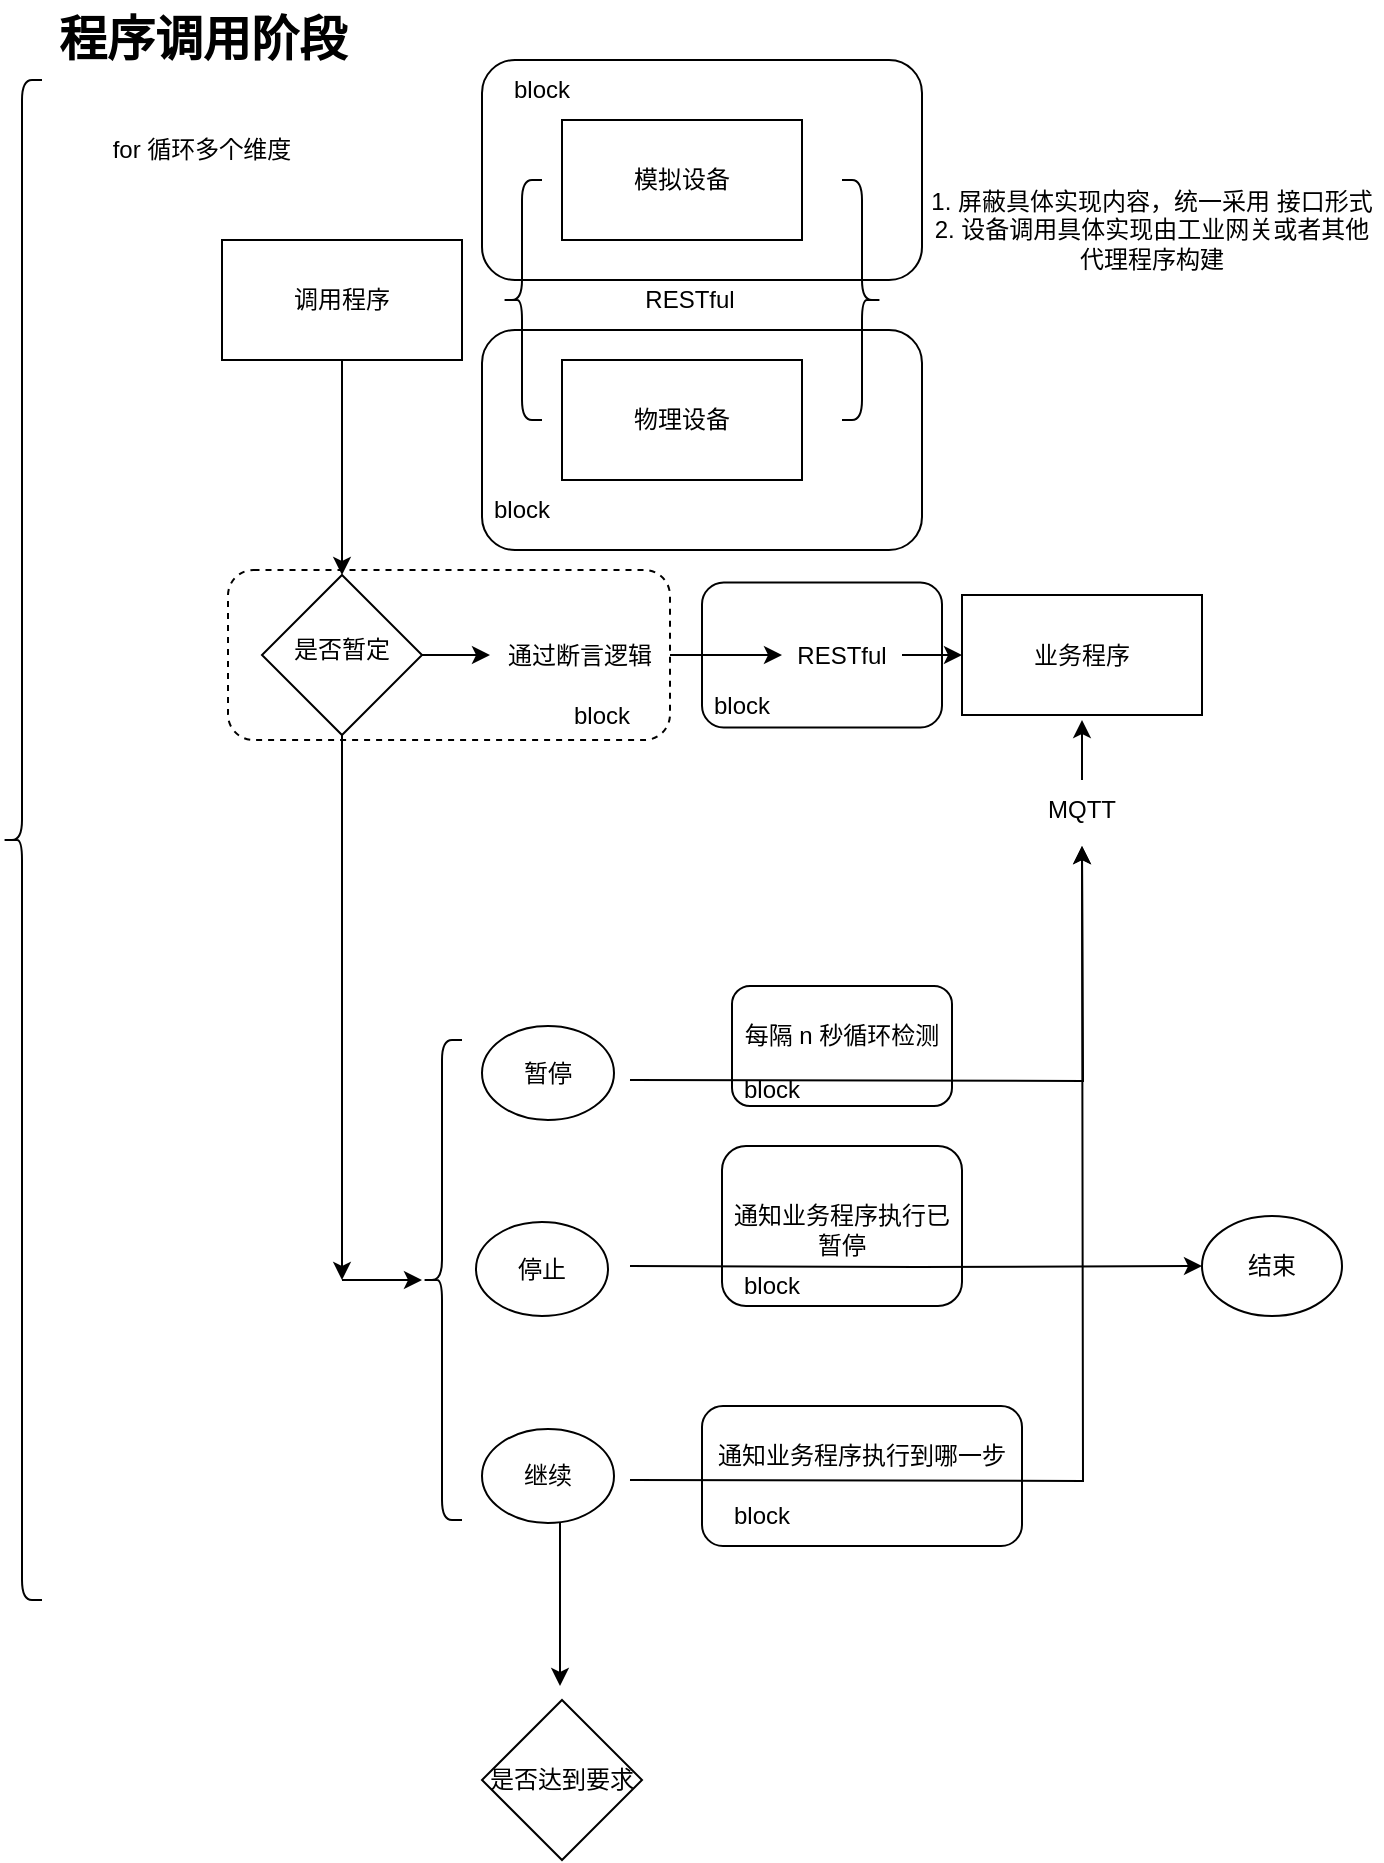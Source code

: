 <mxfile version="22.1.15" type="github">
  <diagram name="第 1 页" id="AhcroDPNdXlM7h-OtcJX">
    <mxGraphModel dx="1394" dy="783" grid="1" gridSize="10" guides="1" tooltips="1" connect="1" arrows="1" fold="1" page="1" pageScale="1" pageWidth="827" pageHeight="1169" math="0" shadow="0">
      <root>
        <mxCell id="0" />
        <mxCell id="1" parent="0" />
        <mxCell id="VQO5LwTm_g0xGCJBr3M8-67" value="" style="rounded=1;whiteSpace=wrap;html=1;dashed=1;" vertex="1" parent="1">
          <mxGeometry x="153" y="335" width="221" height="85" as="geometry" />
        </mxCell>
        <mxCell id="VQO5LwTm_g0xGCJBr3M8-59" value="" style="rounded=1;whiteSpace=wrap;html=1;" vertex="1" parent="1">
          <mxGeometry x="390" y="753" width="160" height="70" as="geometry" />
        </mxCell>
        <mxCell id="VQO5LwTm_g0xGCJBr3M8-56" value="" style="rounded=1;whiteSpace=wrap;html=1;" vertex="1" parent="1">
          <mxGeometry x="400" y="623" width="120" height="80" as="geometry" />
        </mxCell>
        <mxCell id="VQO5LwTm_g0xGCJBr3M8-54" value="" style="rounded=1;whiteSpace=wrap;html=1;" vertex="1" parent="1">
          <mxGeometry x="405" y="543" width="110" height="60" as="geometry" />
        </mxCell>
        <mxCell id="VQO5LwTm_g0xGCJBr3M8-51" value="" style="rounded=1;whiteSpace=wrap;html=1;" vertex="1" parent="1">
          <mxGeometry x="390" y="341.25" width="120" height="72.5" as="geometry" />
        </mxCell>
        <mxCell id="VQO5LwTm_g0xGCJBr3M8-49" value="" style="rounded=1;whiteSpace=wrap;html=1;" vertex="1" parent="1">
          <mxGeometry x="280" y="215" width="220" height="110" as="geometry" />
        </mxCell>
        <mxCell id="VQO5LwTm_g0xGCJBr3M8-46" value="" style="rounded=1;whiteSpace=wrap;html=1;" vertex="1" parent="1">
          <mxGeometry x="280" y="80" width="220" height="110" as="geometry" />
        </mxCell>
        <mxCell id="VQO5LwTm_g0xGCJBr3M8-20" style="edgeStyle=orthogonalEdgeStyle;rounded=0;orthogonalLoop=1;jettySize=auto;html=1;entryX=0.5;entryY=0;entryDx=0;entryDy=0;" edge="1" parent="1" source="VQO5LwTm_g0xGCJBr3M8-1" target="VQO5LwTm_g0xGCJBr3M8-10">
          <mxGeometry relative="1" as="geometry" />
        </mxCell>
        <mxCell id="VQO5LwTm_g0xGCJBr3M8-1" value="调用程序" style="rounded=0;whiteSpace=wrap;html=1;" vertex="1" parent="1">
          <mxGeometry x="150" y="170" width="120" height="60" as="geometry" />
        </mxCell>
        <mxCell id="VQO5LwTm_g0xGCJBr3M8-2" value="" style="shape=curlyBracket;whiteSpace=wrap;html=1;rounded=1;labelPosition=left;verticalLabelPosition=middle;align=right;verticalAlign=middle;" vertex="1" parent="1">
          <mxGeometry x="290" y="140" width="20" height="120" as="geometry" />
        </mxCell>
        <mxCell id="VQO5LwTm_g0xGCJBr3M8-4" value="模拟设备" style="rounded=0;whiteSpace=wrap;html=1;" vertex="1" parent="1">
          <mxGeometry x="320" y="110" width="120" height="60" as="geometry" />
        </mxCell>
        <mxCell id="VQO5LwTm_g0xGCJBr3M8-5" value="物理设备" style="rounded=0;whiteSpace=wrap;html=1;" vertex="1" parent="1">
          <mxGeometry x="320" y="230" width="120" height="60" as="geometry" />
        </mxCell>
        <mxCell id="VQO5LwTm_g0xGCJBr3M8-6" value="RESTful" style="text;html=1;strokeColor=none;fillColor=none;align=center;verticalAlign=middle;whiteSpace=wrap;rounded=0;" vertex="1" parent="1">
          <mxGeometry x="354" y="185" width="60" height="30" as="geometry" />
        </mxCell>
        <mxCell id="VQO5LwTm_g0xGCJBr3M8-7" value="" style="shape=curlyBracket;whiteSpace=wrap;html=1;rounded=1;flipH=1;labelPosition=right;verticalLabelPosition=middle;align=left;verticalAlign=middle;" vertex="1" parent="1">
          <mxGeometry x="460" y="140" width="20" height="120" as="geometry" />
        </mxCell>
        <mxCell id="VQO5LwTm_g0xGCJBr3M8-8" value="1. 屏蔽具体实现内容，统一采用 接口形式&lt;br&gt;2. 设备调用具体实现由工业网关或者其他代理程序构建" style="text;html=1;strokeColor=none;fillColor=none;align=center;verticalAlign=middle;whiteSpace=wrap;rounded=0;" vertex="1" parent="1">
          <mxGeometry x="500" y="100" width="230" height="130" as="geometry" />
        </mxCell>
        <mxCell id="VQO5LwTm_g0xGCJBr3M8-29" style="edgeStyle=orthogonalEdgeStyle;rounded=0;orthogonalLoop=1;jettySize=auto;html=1;" edge="1" parent="1" source="VQO5LwTm_g0xGCJBr3M8-10" target="VQO5LwTm_g0xGCJBr3M8-12">
          <mxGeometry relative="1" as="geometry" />
        </mxCell>
        <mxCell id="VQO5LwTm_g0xGCJBr3M8-30" style="edgeStyle=orthogonalEdgeStyle;rounded=0;orthogonalLoop=1;jettySize=auto;html=1;" edge="1" parent="1" source="VQO5LwTm_g0xGCJBr3M8-10">
          <mxGeometry relative="1" as="geometry">
            <mxPoint x="210" y="690" as="targetPoint" />
          </mxGeometry>
        </mxCell>
        <mxCell id="VQO5LwTm_g0xGCJBr3M8-10" value="" style="rhombus;whiteSpace=wrap;html=1;" vertex="1" parent="1">
          <mxGeometry x="170" y="337.5" width="80" height="80" as="geometry" />
        </mxCell>
        <mxCell id="VQO5LwTm_g0xGCJBr3M8-11" value="是否暂定" style="text;html=1;strokeColor=none;fillColor=none;align=center;verticalAlign=middle;whiteSpace=wrap;rounded=0;" vertex="1" parent="1">
          <mxGeometry x="180" y="360" width="60" height="30" as="geometry" />
        </mxCell>
        <mxCell id="VQO5LwTm_g0xGCJBr3M8-14" style="edgeStyle=orthogonalEdgeStyle;rounded=0;orthogonalLoop=1;jettySize=auto;html=1;entryX=0;entryY=0.5;entryDx=0;entryDy=0;" edge="1" parent="1" source="VQO5LwTm_g0xGCJBr3M8-12" target="VQO5LwTm_g0xGCJBr3M8-13">
          <mxGeometry relative="1" as="geometry" />
        </mxCell>
        <mxCell id="VQO5LwTm_g0xGCJBr3M8-12" value="通过断言逻辑" style="text;html=1;strokeColor=none;fillColor=none;align=center;verticalAlign=middle;whiteSpace=wrap;rounded=0;" vertex="1" parent="1">
          <mxGeometry x="284" y="365" width="90" height="25" as="geometry" />
        </mxCell>
        <mxCell id="VQO5LwTm_g0xGCJBr3M8-16" style="edgeStyle=orthogonalEdgeStyle;rounded=0;orthogonalLoop=1;jettySize=auto;html=1;" edge="1" parent="1" source="VQO5LwTm_g0xGCJBr3M8-13" target="VQO5LwTm_g0xGCJBr3M8-15">
          <mxGeometry relative="1" as="geometry" />
        </mxCell>
        <mxCell id="VQO5LwTm_g0xGCJBr3M8-13" value="RESTful" style="text;html=1;strokeColor=none;fillColor=none;align=center;verticalAlign=middle;whiteSpace=wrap;rounded=0;" vertex="1" parent="1">
          <mxGeometry x="430" y="362.5" width="60" height="30" as="geometry" />
        </mxCell>
        <mxCell id="VQO5LwTm_g0xGCJBr3M8-15" value="业务程序" style="rounded=0;whiteSpace=wrap;html=1;" vertex="1" parent="1">
          <mxGeometry x="520" y="347.5" width="120" height="60" as="geometry" />
        </mxCell>
        <mxCell id="VQO5LwTm_g0xGCJBr3M8-18" style="edgeStyle=orthogonalEdgeStyle;rounded=0;orthogonalLoop=1;jettySize=auto;html=1;" edge="1" parent="1">
          <mxGeometry relative="1" as="geometry">
            <mxPoint x="354" y="590" as="sourcePoint" />
            <mxPoint x="580" y="473" as="targetPoint" />
          </mxGeometry>
        </mxCell>
        <mxCell id="VQO5LwTm_g0xGCJBr3M8-19" value="每隔 n 秒循环检测" style="text;html=1;strokeColor=none;fillColor=none;align=center;verticalAlign=middle;whiteSpace=wrap;rounded=0;" vertex="1" parent="1">
          <mxGeometry x="400" y="553" width="120" height="30" as="geometry" />
        </mxCell>
        <mxCell id="VQO5LwTm_g0xGCJBr3M8-37" style="edgeStyle=orthogonalEdgeStyle;rounded=0;orthogonalLoop=1;jettySize=auto;html=1;" edge="1" parent="1" target="VQO5LwTm_g0xGCJBr3M8-26">
          <mxGeometry relative="1" as="geometry">
            <mxPoint x="354" y="683" as="sourcePoint" />
          </mxGeometry>
        </mxCell>
        <mxCell id="VQO5LwTm_g0xGCJBr3M8-26" value="结束" style="ellipse;whiteSpace=wrap;html=1;" vertex="1" parent="1">
          <mxGeometry x="640" y="658" width="70" height="50" as="geometry" />
        </mxCell>
        <mxCell id="VQO5LwTm_g0xGCJBr3M8-31" value="" style="shape=curlyBracket;whiteSpace=wrap;html=1;rounded=1;labelPosition=left;verticalLabelPosition=middle;align=right;verticalAlign=middle;" vertex="1" parent="1">
          <mxGeometry x="250" y="570" width="20" height="240" as="geometry" />
        </mxCell>
        <mxCell id="VQO5LwTm_g0xGCJBr3M8-32" value="" style="endArrow=classic;html=1;rounded=0;" edge="1" parent="1" target="VQO5LwTm_g0xGCJBr3M8-31">
          <mxGeometry width="50" height="50" relative="1" as="geometry">
            <mxPoint x="210" y="690" as="sourcePoint" />
            <mxPoint x="440" y="600" as="targetPoint" />
          </mxGeometry>
        </mxCell>
        <mxCell id="VQO5LwTm_g0xGCJBr3M8-43" style="edgeStyle=orthogonalEdgeStyle;rounded=0;orthogonalLoop=1;jettySize=auto;html=1;entryX=0.5;entryY=1;entryDx=0;entryDy=0;" edge="1" parent="1">
          <mxGeometry relative="1" as="geometry">
            <mxPoint x="580" y="473" as="targetPoint" />
            <mxPoint x="354" y="790" as="sourcePoint" />
          </mxGeometry>
        </mxCell>
        <mxCell id="VQO5LwTm_g0xGCJBr3M8-45" style="edgeStyle=orthogonalEdgeStyle;rounded=0;orthogonalLoop=1;jettySize=auto;html=1;entryX=0.5;entryY=0;entryDx=0;entryDy=0;" edge="1" parent="1">
          <mxGeometry relative="1" as="geometry">
            <mxPoint x="319" y="810" as="sourcePoint" />
            <mxPoint x="319" y="893" as="targetPoint" />
          </mxGeometry>
        </mxCell>
        <mxCell id="VQO5LwTm_g0xGCJBr3M8-36" value="通知业务程序执行已暂停" style="text;html=1;strokeColor=none;fillColor=none;align=center;verticalAlign=middle;whiteSpace=wrap;rounded=0;" vertex="1" parent="1">
          <mxGeometry x="400" y="650" width="120" height="30" as="geometry" />
        </mxCell>
        <mxCell id="VQO5LwTm_g0xGCJBr3M8-39" value="通知业务程序执行到哪一步" style="text;html=1;strokeColor=none;fillColor=none;align=center;verticalAlign=middle;whiteSpace=wrap;rounded=0;" vertex="1" parent="1">
          <mxGeometry x="395" y="763" width="150" height="30" as="geometry" />
        </mxCell>
        <mxCell id="VQO5LwTm_g0xGCJBr3M8-63" style="edgeStyle=orthogonalEdgeStyle;rounded=0;orthogonalLoop=1;jettySize=auto;html=1;" edge="1" parent="1" source="VQO5LwTm_g0xGCJBr3M8-41">
          <mxGeometry relative="1" as="geometry">
            <mxPoint x="580" y="410" as="targetPoint" />
          </mxGeometry>
        </mxCell>
        <mxCell id="VQO5LwTm_g0xGCJBr3M8-41" value="MQTT" style="text;html=1;strokeColor=none;fillColor=none;align=center;verticalAlign=middle;whiteSpace=wrap;rounded=0;" vertex="1" parent="1">
          <mxGeometry x="550" y="440" width="60" height="30" as="geometry" />
        </mxCell>
        <mxCell id="VQO5LwTm_g0xGCJBr3M8-47" value="block" style="text;html=1;strokeColor=none;fillColor=none;align=center;verticalAlign=middle;whiteSpace=wrap;rounded=0;" vertex="1" parent="1">
          <mxGeometry x="280" y="80" width="60" height="30" as="geometry" />
        </mxCell>
        <mxCell id="VQO5LwTm_g0xGCJBr3M8-50" value="block" style="text;html=1;strokeColor=none;fillColor=none;align=center;verticalAlign=middle;whiteSpace=wrap;rounded=0;" vertex="1" parent="1">
          <mxGeometry x="270" y="290" width="60" height="30" as="geometry" />
        </mxCell>
        <mxCell id="VQO5LwTm_g0xGCJBr3M8-52" value="block" style="text;html=1;strokeColor=none;fillColor=none;align=center;verticalAlign=middle;whiteSpace=wrap;rounded=0;" vertex="1" parent="1">
          <mxGeometry x="380" y="387.5" width="60" height="30" as="geometry" />
        </mxCell>
        <mxCell id="VQO5LwTm_g0xGCJBr3M8-55" value="block" style="text;html=1;strokeColor=none;fillColor=none;align=center;verticalAlign=middle;whiteSpace=wrap;rounded=0;" vertex="1" parent="1">
          <mxGeometry x="395" y="580" width="60" height="30" as="geometry" />
        </mxCell>
        <mxCell id="VQO5LwTm_g0xGCJBr3M8-57" value="block" style="text;html=1;strokeColor=none;fillColor=none;align=center;verticalAlign=middle;whiteSpace=wrap;rounded=0;" vertex="1" parent="1">
          <mxGeometry x="395" y="678" width="60" height="30" as="geometry" />
        </mxCell>
        <mxCell id="VQO5LwTm_g0xGCJBr3M8-60" value="block" style="text;html=1;strokeColor=none;fillColor=none;align=center;verticalAlign=middle;whiteSpace=wrap;rounded=0;" vertex="1" parent="1">
          <mxGeometry x="390" y="793" width="60" height="30" as="geometry" />
        </mxCell>
        <mxCell id="VQO5LwTm_g0xGCJBr3M8-64" value="暂停" style="ellipse;whiteSpace=wrap;html=1;" vertex="1" parent="1">
          <mxGeometry x="280" y="563" width="66" height="47" as="geometry" />
        </mxCell>
        <mxCell id="VQO5LwTm_g0xGCJBr3M8-65" value="停止" style="ellipse;whiteSpace=wrap;html=1;" vertex="1" parent="1">
          <mxGeometry x="277" y="661" width="66" height="47" as="geometry" />
        </mxCell>
        <mxCell id="VQO5LwTm_g0xGCJBr3M8-66" value="继续" style="ellipse;whiteSpace=wrap;html=1;" vertex="1" parent="1">
          <mxGeometry x="280" y="764.5" width="66" height="47" as="geometry" />
        </mxCell>
        <mxCell id="VQO5LwTm_g0xGCJBr3M8-68" value="block" style="text;html=1;strokeColor=none;fillColor=none;align=center;verticalAlign=middle;whiteSpace=wrap;rounded=0;" vertex="1" parent="1">
          <mxGeometry x="310" y="392.5" width="60" height="30" as="geometry" />
        </mxCell>
        <mxCell id="VQO5LwTm_g0xGCJBr3M8-69" value="是否达到要求" style="rhombus;whiteSpace=wrap;html=1;" vertex="1" parent="1">
          <mxGeometry x="280" y="900" width="80" height="80" as="geometry" />
        </mxCell>
        <mxCell id="VQO5LwTm_g0xGCJBr3M8-70" value="" style="shape=curlyBracket;whiteSpace=wrap;html=1;rounded=1;labelPosition=left;verticalLabelPosition=middle;align=right;verticalAlign=middle;" vertex="1" parent="1">
          <mxGeometry x="40" y="90" width="20" height="760" as="geometry" />
        </mxCell>
        <mxCell id="VQO5LwTm_g0xGCJBr3M8-71" value="程序调用阶段" style="text;strokeColor=none;fillColor=none;html=1;fontSize=24;fontStyle=1;verticalAlign=middle;align=center;" vertex="1" parent="1">
          <mxGeometry x="90" y="50" width="100" height="40" as="geometry" />
        </mxCell>
        <mxCell id="VQO5LwTm_g0xGCJBr3M8-72" value="for 循环多个维度" style="text;html=1;strokeColor=none;fillColor=none;align=center;verticalAlign=middle;whiteSpace=wrap;rounded=0;" vertex="1" parent="1">
          <mxGeometry x="80" y="110" width="120" height="30" as="geometry" />
        </mxCell>
      </root>
    </mxGraphModel>
  </diagram>
</mxfile>
